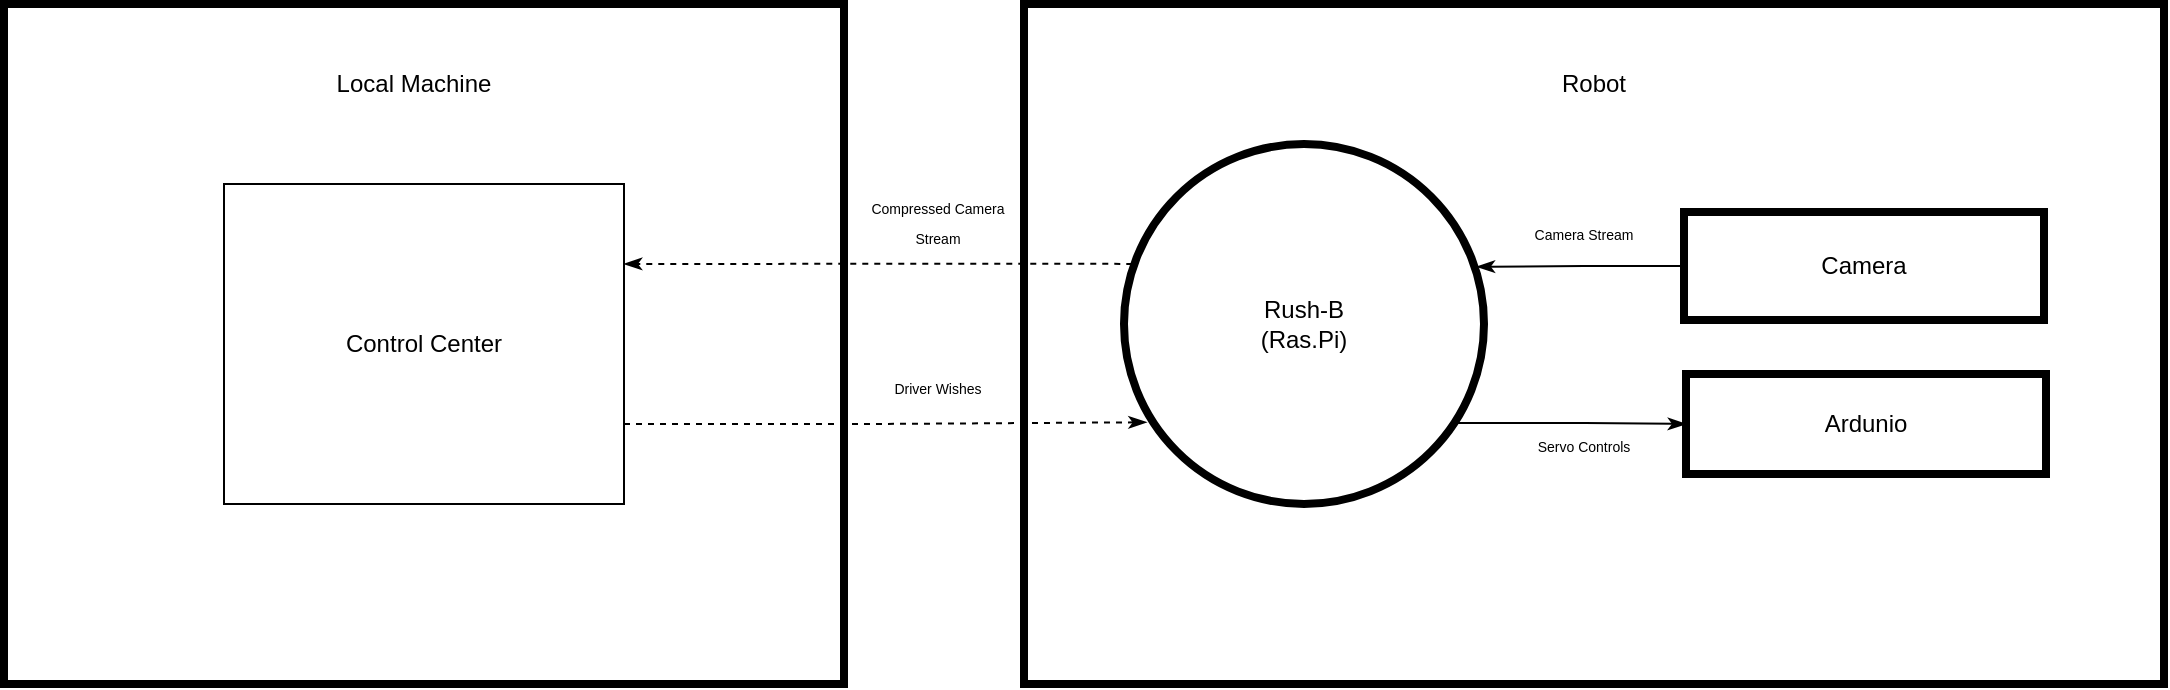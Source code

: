 <mxfile>
    <diagram id="ErXuUeIud-YGYOo-H0eF" name="Context">
        <mxGraphModel dx="2262" dy="722" grid="1" gridSize="10" guides="1" tooltips="1" connect="1" arrows="1" fold="1" page="1" pageScale="1" pageWidth="850" pageHeight="1100" math="0" shadow="0">
            <root>
                <mxCell id="0"/>
                <mxCell id="1" parent="0"/>
                <object label="" hedietLinkedDataV1_path="../hardware" id="E4489oofmE9XClKUB_p3-47">
                    <mxCell style="rounded=0;whiteSpace=wrap;html=1;strokeWidth=4;" parent="1" vertex="1">
                        <mxGeometry x="420" y="60" width="570" height="340" as="geometry"/>
                    </mxCell>
                </object>
                <object label="" hedietLinkedDataV1_path="../hardware" id="E4489oofmE9XClKUB_p3-46">
                    <mxCell style="rounded=0;whiteSpace=wrap;html=1;strokeWidth=4;" parent="1" vertex="1">
                        <mxGeometry x="-90" y="60" width="420" height="340" as="geometry"/>
                    </mxCell>
                </object>
                <mxCell id="36" value="Rush-B&lt;br&gt;(Ras.Pi)" style="ellipse;whiteSpace=wrap;html=1;aspect=fixed;strokeWidth=4;" parent="1" vertex="1">
                    <mxGeometry x="470" y="130" width="180" height="180" as="geometry"/>
                </mxCell>
                <mxCell id="37" style="edgeStyle=orthogonalEdgeStyle;rounded=0;orthogonalLoop=1;jettySize=auto;html=1;exitX=0.023;exitY=0.333;exitDx=0;exitDy=0;entryX=1;entryY=0.25;entryDx=0;entryDy=0;endArrow=classicThin;endFill=1;exitPerimeter=0;dashed=1;" parent="1" source="36" target="39" edge="1">
                    <mxGeometry relative="1" as="geometry"/>
                </mxCell>
                <mxCell id="38" style="edgeStyle=orthogonalEdgeStyle;rounded=0;orthogonalLoop=1;jettySize=auto;html=1;exitX=1;exitY=0.75;exitDx=0;exitDy=0;endArrow=classicThin;endFill=1;dashed=1;entryX=0.063;entryY=0.773;entryDx=0;entryDy=0;entryPerimeter=0;" parent="1" source="39" target="36" edge="1">
                    <mxGeometry relative="1" as="geometry">
                        <mxPoint x="344" y="270" as="targetPoint"/>
                    </mxGeometry>
                </mxCell>
                <object label="Control Center" hedietLinkedDataV1_path="../../src/control-center" id="39">
                    <mxCell style="rounded=0;whiteSpace=wrap;html=1;" parent="1" vertex="1">
                        <mxGeometry x="20" y="150" width="200" height="160" as="geometry"/>
                    </mxCell>
                </object>
                <mxCell id="40" style="edgeStyle=orthogonalEdgeStyle;rounded=0;orthogonalLoop=1;jettySize=auto;html=1;exitX=0;exitY=0.5;exitDx=0;exitDy=0;entryX=0.98;entryY=0.341;entryDx=0;entryDy=0;entryPerimeter=0;endArrow=classicThin;endFill=1;" parent="1" source="E4489oofmE9XClKUB_p3-48" target="36" edge="1">
                    <mxGeometry relative="1" as="geometry">
                        <mxPoint x="760" y="190" as="sourcePoint"/>
                    </mxGeometry>
                </mxCell>
                <mxCell id="41" style="edgeStyle=orthogonalEdgeStyle;rounded=0;orthogonalLoop=1;jettySize=auto;html=1;exitX=0.919;exitY=0.775;exitDx=0;exitDy=0;entryX=0;entryY=0.5;entryDx=0;entryDy=0;endArrow=classicThin;endFill=1;exitPerimeter=0;" parent="1" source="36" target="E4489oofmE9XClKUB_p3-49" edge="1">
                    <mxGeometry relative="1" as="geometry">
                        <mxPoint x="760" y="270.0" as="targetPoint"/>
                    </mxGeometry>
                </mxCell>
                <mxCell id="43" value="&lt;font style=&quot;font-size: 7px&quot;&gt;Compressed Camera Stream&lt;/font&gt;" style="text;html=1;strokeColor=none;fillColor=none;align=center;verticalAlign=middle;whiteSpace=wrap;rounded=0;" parent="1" vertex="1">
                    <mxGeometry x="337" y="158" width="80" height="20" as="geometry"/>
                </mxCell>
                <mxCell id="44" value="&lt;font style=&quot;font-size: 7px&quot;&gt;Camera Stream&lt;/font&gt;" style="text;html=1;strokeColor=none;fillColor=none;align=center;verticalAlign=middle;whiteSpace=wrap;rounded=0;" parent="1" vertex="1">
                    <mxGeometry x="660" y="164" width="80" height="20" as="geometry"/>
                </mxCell>
                <mxCell id="45" value="&lt;font style=&quot;font-size: 7px&quot;&gt;Driver Wishes&lt;/font&gt;" style="text;html=1;strokeColor=none;fillColor=none;align=center;verticalAlign=middle;whiteSpace=wrap;rounded=0;" parent="1" vertex="1">
                    <mxGeometry x="337" y="241" width="80" height="20" as="geometry"/>
                </mxCell>
                <mxCell id="46" value="&lt;font style=&quot;font-size: 7px&quot;&gt;Servo Controls&lt;/font&gt;" style="text;html=1;strokeColor=none;fillColor=none;align=center;verticalAlign=middle;whiteSpace=wrap;rounded=0;" parent="1" vertex="1">
                    <mxGeometry x="660" y="270" width="80" height="20" as="geometry"/>
                </mxCell>
                <object label="Camera" hedietLinkedDataV1_path="../hardware" id="E4489oofmE9XClKUB_p3-48">
                    <mxCell style="rounded=0;whiteSpace=wrap;html=1;strokeWidth=4;" parent="1" vertex="1">
                        <mxGeometry x="750" y="164" width="180" height="54" as="geometry"/>
                    </mxCell>
                </object>
                <object label="Ardunio" hedietLinkedDataV1_path="../hardware" id="E4489oofmE9XClKUB_p3-49">
                    <mxCell style="rounded=0;whiteSpace=wrap;html=1;strokeWidth=4;" parent="1" vertex="1">
                        <mxGeometry x="751" y="245" width="180" height="50" as="geometry"/>
                    </mxCell>
                </object>
                <mxCell id="E4489oofmE9XClKUB_p3-50" value="Local Machine" style="text;html=1;strokeColor=none;fillColor=none;align=center;verticalAlign=middle;whiteSpace=wrap;rounded=0;" parent="1" vertex="1">
                    <mxGeometry x="70" y="90" width="90" height="20" as="geometry"/>
                </mxCell>
                <mxCell id="E4489oofmE9XClKUB_p3-51" value="Robot" style="text;html=1;strokeColor=none;fillColor=none;align=center;verticalAlign=middle;whiteSpace=wrap;rounded=0;" parent="1" vertex="1">
                    <mxGeometry x="660" y="90" width="90" height="20" as="geometry"/>
                </mxCell>
            </root>
        </mxGraphModel>
    </diagram>
    <diagram id="_krY4Ydu677WwXHT_dI_" name="Architecture">
        <mxGraphModel grid="1" gridSize="10" guides="1" tooltips="1" connect="1" arrows="1" page="1" fold="1" pageScale="1" pageWidth="850" pageHeight="1100" math="0" shadow="0">
            <root>
                <mxCell id="IdVg-kYgQufMAfkIFYJ4-0"/>
                <mxCell id="IdVg-kYgQufMAfkIFYJ4-1" parent="IdVg-kYgQufMAfkIFYJ4-0"/>
                <mxCell id="hBGDXqv4ChNwCZFngD7n-0" style="edgeStyle=orthogonalEdgeStyle;rounded=0;orthogonalLoop=1;jettySize=auto;html=1;exitX=0.5;exitY=0;exitDx=0;exitDy=0;endArrow=diamond;endFill=1;" parent="IdVg-kYgQufMAfkIFYJ4-1" source="hBGDXqv4ChNwCZFngD7n-3" target="hBGDXqv4ChNwCZFngD7n-9" edge="1">
                    <mxGeometry relative="1" as="geometry"/>
                </mxCell>
                <mxCell id="hBGDXqv4ChNwCZFngD7n-1" style="edgeStyle=orthogonalEdgeStyle;rounded=0;orthogonalLoop=1;jettySize=auto;html=1;endArrow=diamond;endFill=1;" parent="IdVg-kYgQufMAfkIFYJ4-1" source="hBGDXqv4ChNwCZFngD7n-3" target="hBGDXqv4ChNwCZFngD7n-5" edge="1">
                    <mxGeometry relative="1" as="geometry"/>
                </mxCell>
                <mxCell id="hBGDXqv4ChNwCZFngD7n-2" style="edgeStyle=orthogonalEdgeStyle;rounded=0;orthogonalLoop=1;jettySize=auto;html=1;exitX=0;exitY=0.5;exitDx=0;exitDy=0;entryX=1;entryY=0.5;entryDx=0;entryDy=0;endArrow=diamond;endFill=1;" parent="IdVg-kYgQufMAfkIFYJ4-1" source="hBGDXqv4ChNwCZFngD7n-3" target="hBGDXqv4ChNwCZFngD7n-7" edge="1">
                    <mxGeometry relative="1" as="geometry"/>
                </mxCell>
                <object label="Arduino" hedietLinkedDataV1_path="../../src/arduino" id="hBGDXqv4ChNwCZFngD7n-3">
                    <mxCell style="rounded=0;whiteSpace=wrap;html=1;strokeWidth=4;" parent="IdVg-kYgQufMAfkIFYJ4-1" vertex="1">
                        <mxGeometry x="220" y="240" width="120" height="80" as="geometry"/>
                    </mxCell>
                </object>
                <mxCell id="hBGDXqv4ChNwCZFngD7n-4" style="edgeStyle=orthogonalEdgeStyle;rounded=0;orthogonalLoop=1;jettySize=auto;html=1;exitX=0.5;exitY=0;exitDx=0;exitDy=0;entryX=0.5;entryY=1;entryDx=0;entryDy=0;endArrow=diamond;endFill=1;" parent="IdVg-kYgQufMAfkIFYJ4-1" source="hBGDXqv4ChNwCZFngD7n-5" target="hBGDXqv4ChNwCZFngD7n-17" edge="1">
                    <mxGeometry relative="1" as="geometry"/>
                </mxCell>
                <mxCell id="hBGDXqv4ChNwCZFngD7n-5" value="Right&lt;br&gt;Servo" style="rounded=0;whiteSpace=wrap;html=1;strokeWidth=4;" parent="IdVg-kYgQufMAfkIFYJ4-1" vertex="1">
                    <mxGeometry x="380" y="240" width="80" height="80" as="geometry"/>
                </mxCell>
                <mxCell id="hBGDXqv4ChNwCZFngD7n-6" style="edgeStyle=orthogonalEdgeStyle;rounded=0;orthogonalLoop=1;jettySize=auto;html=1;exitX=0.5;exitY=0;exitDx=0;exitDy=0;entryX=0.5;entryY=1;entryDx=0;entryDy=0;endArrow=diamond;endFill=1;" parent="IdVg-kYgQufMAfkIFYJ4-1" source="hBGDXqv4ChNwCZFngD7n-7" target="hBGDXqv4ChNwCZFngD7n-16" edge="1">
                    <mxGeometry relative="1" as="geometry"/>
                </mxCell>
                <mxCell id="hBGDXqv4ChNwCZFngD7n-7" value="Left&lt;br&gt;Servo" style="rounded=0;whiteSpace=wrap;html=1;strokeWidth=4;" parent="IdVg-kYgQufMAfkIFYJ4-1" vertex="1">
                    <mxGeometry x="100" y="240" width="80" height="80" as="geometry"/>
                </mxCell>
                <mxCell id="hBGDXqv4ChNwCZFngD7n-8" style="edgeStyle=orthogonalEdgeStyle;rounded=0;orthogonalLoop=1;jettySize=auto;html=1;entryX=0.5;entryY=1;entryDx=0;entryDy=0;endArrow=diamond;endFill=1;" parent="IdVg-kYgQufMAfkIFYJ4-1" source="hBGDXqv4ChNwCZFngD7n-9" target="hBGDXqv4ChNwCZFngD7n-11" edge="1">
                    <mxGeometry relative="1" as="geometry"/>
                </mxCell>
                <mxCell id="hBGDXqv4ChNwCZFngD7n-9" value="Top&lt;br&gt;Servo" style="rounded=0;whiteSpace=wrap;html=1;strokeWidth=4;" parent="IdVg-kYgQufMAfkIFYJ4-1" vertex="1">
                    <mxGeometry x="240" y="120" width="80" height="80" as="geometry"/>
                </mxCell>
                <mxCell id="hBGDXqv4ChNwCZFngD7n-10" style="edgeStyle=orthogonalEdgeStyle;rounded=0;orthogonalLoop=1;jettySize=auto;html=1;entryX=1;entryY=0.5;entryDx=0;entryDy=0;endArrow=block;endFill=1;" parent="IdVg-kYgQufMAfkIFYJ4-1" source="hBGDXqv4ChNwCZFngD7n-11" target="hBGDXqv4ChNwCZFngD7n-14" edge="1">
                    <mxGeometry relative="1" as="geometry">
                        <Array as="points">
                            <mxPoint x="500" y="65"/>
                            <mxPoint x="500" y="400"/>
                        </Array>
                    </mxGeometry>
                </mxCell>
                <mxCell id="hBGDXqv4ChNwCZFngD7n-11" value="Camera" style="rounded=0;whiteSpace=wrap;html=1;strokeWidth=4;" parent="IdVg-kYgQufMAfkIFYJ4-1" vertex="1">
                    <mxGeometry x="240" y="50" width="80" height="30" as="geometry"/>
                </mxCell>
                <mxCell id="hBGDXqv4ChNwCZFngD7n-12" style="edgeStyle=orthogonalEdgeStyle;rounded=0;orthogonalLoop=1;jettySize=auto;html=1;exitX=0.5;exitY=0;exitDx=0;exitDy=0;entryX=0.5;entryY=1;entryDx=0;entryDy=0;endArrow=block;endFill=1;" parent="IdVg-kYgQufMAfkIFYJ4-1" source="hBGDXqv4ChNwCZFngD7n-14" target="hBGDXqv4ChNwCZFngD7n-3" edge="1">
                    <mxGeometry relative="1" as="geometry"/>
                </mxCell>
                <mxCell id="hBGDXqv4ChNwCZFngD7n-13" style="edgeStyle=orthogonalEdgeStyle;rounded=0;orthogonalLoop=1;jettySize=auto;html=1;exitX=1;exitY=0.5;exitDx=0;exitDy=0;entryX=0;entryY=0.5;entryDx=0;entryDy=0;endArrow=block;endFill=1;" parent="IdVg-kYgQufMAfkIFYJ4-1" source="hBGDXqv4ChNwCZFngD7n-19" target="hBGDXqv4ChNwCZFngD7n-14" edge="1">
                    <mxGeometry relative="1" as="geometry"/>
                </mxCell>
                <mxCell id="hBGDXqv4ChNwCZFngD7n-14" value="" style="rounded=0;whiteSpace=wrap;html=1;strokeWidth=4;" parent="IdVg-kYgQufMAfkIFYJ4-1" vertex="1">
                    <mxGeometry x="220" y="360" width="120" height="80" as="geometry"/>
                </mxCell>
                <mxCell id="hBGDXqv4ChNwCZFngD7n-16" value="Left Wheel" style="rounded=0;whiteSpace=wrap;html=1;strokeWidth=4;" parent="IdVg-kYgQufMAfkIFYJ4-1" vertex="1">
                    <mxGeometry x="100" y="160" width="80" height="40" as="geometry"/>
                </mxCell>
                <mxCell id="hBGDXqv4ChNwCZFngD7n-17" value="Right Wheel" style="rounded=0;whiteSpace=wrap;html=1;strokeWidth=4;" parent="IdVg-kYgQufMAfkIFYJ4-1" vertex="1">
                    <mxGeometry x="380" y="160" width="80" height="40" as="geometry"/>
                </mxCell>
                <mxCell id="hBGDXqv4ChNwCZFngD7n-18" value="Robot" style="swimlane;rounded=1;" parent="IdVg-kYgQufMAfkIFYJ4-1" vertex="1">
                    <mxGeometry width="560" height="480" as="geometry"/>
                </mxCell>
                <mxCell id="hBGDXqv4ChNwCZFngD7n-19" value="Powerbank 1" style="rounded=0;whiteSpace=wrap;html=1;strokeWidth=4;" parent="hBGDXqv4ChNwCZFngD7n-18" vertex="1">
                    <mxGeometry x="80" y="380" width="80" height="40" as="geometry"/>
                </mxCell>
                <mxCell id="hBGDXqv4ChNwCZFngD7n-21" value="&lt;font style=&quot;font-size: 7px&quot;&gt;Camera Stream&lt;/font&gt;" style="text;html=1;strokeColor=none;fillColor=none;align=center;verticalAlign=middle;whiteSpace=wrap;rounded=0;" parent="hBGDXqv4ChNwCZFngD7n-18" vertex="1">
                    <mxGeometry x="380" y="375" width="80" height="20" as="geometry"/>
                </mxCell>
                <mxCell id="hBGDXqv4ChNwCZFngD7n-22" value="&lt;font style=&quot;font-size: 7px&quot;&gt;Driver Wishes&lt;/font&gt;" style="text;html=1;strokeColor=none;fillColor=none;align=center;verticalAlign=middle;whiteSpace=wrap;rounded=0;" parent="hBGDXqv4ChNwCZFngD7n-18" vertex="1">
                    <mxGeometry x="270" y="330" width="80" height="20" as="geometry"/>
                </mxCell>
                <mxCell id="hBGDXqv4ChNwCZFngD7n-23" value="&lt;font style=&quot;font-size: 7px&quot;&gt;Power&lt;/font&gt;" style="text;html=1;strokeColor=none;fillColor=none;align=center;verticalAlign=middle;whiteSpace=wrap;rounded=0;" parent="hBGDXqv4ChNwCZFngD7n-18" vertex="1">
                    <mxGeometry x="173" y="375" width="40" height="20" as="geometry"/>
                </mxCell>
                <mxCell id="3e-3cnvQaQKPZgbGqgXB-0" value="Rasbery Pi" style="text;html=1;strokeColor=none;fillColor=none;align=center;verticalAlign=middle;whiteSpace=wrap;rounded=0;" parent="hBGDXqv4ChNwCZFngD7n-18" vertex="1">
                    <mxGeometry x="243" y="363" width="72" height="20" as="geometry"/>
                </mxCell>
                <object label="Rush-B" hedietLinkedDataV1_path="../../src/rush-b" id="3e-3cnvQaQKPZgbGqgXB-1">
                    <mxCell style="rounded=0;whiteSpace=wrap;html=1;" parent="hBGDXqv4ChNwCZFngD7n-18" vertex="1">
                        <mxGeometry x="238" y="385" width="82" height="35" as="geometry"/>
                    </mxCell>
                </object>
                <mxCell id="uwtEB2INqpBx2eMUAuMH-15" value="Control Center" style="swimlane;rounded=1;" parent="IdVg-kYgQufMAfkIFYJ4-1" vertex="1">
                    <mxGeometry y="520" width="560" height="380" as="geometry"/>
                </mxCell>
                <mxCell id="osIurbPamkTKUmjRomfN-30" style="edgeStyle=orthogonalEdgeStyle;rounded=0;orthogonalLoop=1;jettySize=auto;html=1;exitX=1;exitY=0.5;exitDx=0;exitDy=0;endArrow=diamond;endFill=1;" edge="1" parent="uwtEB2INqpBx2eMUAuMH-15" source="uwtEB2INqpBx2eMUAuMH-3" target="uwtEB2INqpBx2eMUAuMH-5">
                    <mxGeometry relative="1" as="geometry"/>
                </mxCell>
                <mxCell id="uwtEB2INqpBx2eMUAuMH-3" value="Publisher" style="rounded=0;whiteSpace=wrap;html=1;" parent="uwtEB2INqpBx2eMUAuMH-15" vertex="1">
                    <mxGeometry x="217.5" y="60" width="120" height="80" as="geometry"/>
                </mxCell>
                <mxCell id="osIurbPamkTKUmjRomfN-35" style="edgeStyle=orthogonalEdgeStyle;rounded=0;orthogonalLoop=1;jettySize=auto;html=1;entryX=0.5;entryY=0;entryDx=0;entryDy=0;endArrow=diamond;endFill=1;" edge="1" parent="uwtEB2INqpBx2eMUAuMH-15" source="uwtEB2INqpBx2eMUAuMH-8" target="osIurbPamkTKUmjRomfN-34">
                    <mxGeometry relative="1" as="geometry"/>
                </mxCell>
                <mxCell id="uwtEB2INqpBx2eMUAuMH-8" value="Subscriber" style="rounded=0;whiteSpace=wrap;html=1;" parent="uwtEB2INqpBx2eMUAuMH-15" vertex="1">
                    <mxGeometry x="220" y="180" width="120" height="80" as="geometry"/>
                </mxCell>
                <mxCell id="uwtEB2INqpBx2eMUAuMH-5" value="&lt;font style=&quot;font-size: 8px&quot;&gt;Pub Socket&lt;/font&gt;" style="rounded=0;whiteSpace=wrap;html=1;" parent="uwtEB2INqpBx2eMUAuMH-15" vertex="1">
                    <mxGeometry x="397.5" y="90" width="80" height="30" as="geometry"/>
                </mxCell>
                <mxCell id="WoT7InW04wcjh9DW-jOL-0" value="Configurator" style="rounded=0;whiteSpace=wrap;html=1;" parent="uwtEB2INqpBx2eMUAuMH-15" vertex="1">
                    <mxGeometry x="377.5" y="280" width="120" height="80" as="geometry"/>
                </mxCell>
                <mxCell id="osIurbPamkTKUmjRomfN-31" style="edgeStyle=orthogonalEdgeStyle;rounded=0;orthogonalLoop=1;jettySize=auto;html=1;exitX=1;exitY=0.5;exitDx=0;exitDy=0;endArrow=open;endFill=0;" edge="1" parent="uwtEB2INqpBx2eMUAuMH-15" source="uwtEB2INqpBx2eMUAuMH-5" target="osIurbPamkTKUmjRomfN-27">
                    <mxGeometry relative="1" as="geometry"/>
                </mxCell>
                <mxCell id="uwtEB2INqpBx2eMUAuMH-6" value="&lt;font style=&quot;font-size: 10px&quot;&gt;ZMQ Context&lt;/font&gt;" style="text;html=1;strokeColor=none;fillColor=none;align=center;verticalAlign=middle;whiteSpace=wrap;rounded=0;" parent="uwtEB2INqpBx2eMUAuMH-15" vertex="1">
                    <mxGeometry x="372.5" y="65" width="130" height="20" as="geometry"/>
                </mxCell>
                <mxCell id="osIurbPamkTKUmjRomfN-36" style="edgeStyle=orthogonalEdgeStyle;rounded=0;orthogonalLoop=1;jettySize=auto;html=1;exitX=1;exitY=0.5;exitDx=0;exitDy=0;endArrow=open;endFill=0;" edge="1" parent="uwtEB2INqpBx2eMUAuMH-15" source="osIurbPamkTKUmjRomfN-19" target="osIurbPamkTKUmjRomfN-28">
                    <mxGeometry relative="1" as="geometry"/>
                </mxCell>
                <mxCell id="osIurbPamkTKUmjRomfN-27" value="TCP Transport" style="rounded=0;whiteSpace=wrap;html=1;" vertex="1" parent="uwtEB2INqpBx2eMUAuMH-15">
                    <mxGeometry x="700" y="150" width="120" height="40" as="geometry"/>
                </mxCell>
                <mxCell id="osIurbPamkTKUmjRomfN-28" value="IPC Transport" style="rounded=0;whiteSpace=wrap;html=1;" vertex="1" parent="uwtEB2INqpBx2eMUAuMH-15">
                    <mxGeometry x="700" y="240" width="120" height="40" as="geometry"/>
                </mxCell>
                <mxCell id="osIurbPamkTKUmjRomfN-29" value="UDP Transport" style="rounded=0;whiteSpace=wrap;html=1;" vertex="1" parent="uwtEB2INqpBx2eMUAuMH-15">
                    <mxGeometry x="700" y="340" width="120" height="40" as="geometry"/>
                </mxCell>
                <mxCell id="osIurbPamkTKUmjRomfN-32" style="edgeStyle=orthogonalEdgeStyle;rounded=0;orthogonalLoop=1;jettySize=auto;html=1;entryX=0;entryY=0.5;entryDx=0;entryDy=0;endArrow=diamond;endFill=1;" edge="1" parent="uwtEB2INqpBx2eMUAuMH-15" source="osIurbPamkTKUmjRomfN-5" target="osIurbPamkTKUmjRomfN-19">
                    <mxGeometry relative="1" as="geometry"/>
                </mxCell>
                <mxCell id="osIurbPamkTKUmjRomfN-38" style="edgeStyle=orthogonalEdgeStyle;rounded=0;orthogonalLoop=1;jettySize=auto;html=1;entryX=0.5;entryY=1;entryDx=0;entryDy=0;endArrow=open;endFill=0;" edge="1" parent="uwtEB2INqpBx2eMUAuMH-15" source="osIurbPamkTKUmjRomfN-34" target="osIurbPamkTKUmjRomfN-29">
                    <mxGeometry relative="1" as="geometry"/>
                </mxCell>
                <mxCell id="osIurbPamkTKUmjRomfN-34" value="&lt;span style=&quot;font-size: 8px&quot;&gt;VideoPipeline&lt;/span&gt;" style="rounded=0;whiteSpace=wrap;html=1;" vertex="1" parent="uwtEB2INqpBx2eMUAuMH-15">
                    <mxGeometry x="400" y="420" width="120" height="40" as="geometry"/>
                </mxCell>
                <mxCell id="osIurbPamkTKUmjRomfN-37" style="edgeStyle=orthogonalEdgeStyle;rounded=0;orthogonalLoop=1;jettySize=auto;html=1;exitX=1;exitY=0.5;exitDx=0;exitDy=0;endArrow=open;endFill=0;entryX=0;entryY=0.5;entryDx=0;entryDy=0;" edge="1" parent="uwtEB2INqpBx2eMUAuMH-15" source="osIurbPamkTKUmjRomfN-0" target="osIurbPamkTKUmjRomfN-28">
                    <mxGeometry relative="1" as="geometry">
                        <mxPoint x="680.0" y="260" as="targetPoint"/>
                        <Array as="points">
                            <mxPoint x="670" y="360"/>
                            <mxPoint x="670" y="260"/>
                        </Array>
                    </mxGeometry>
                </mxCell>
                <mxCell id="osIurbPamkTKUmjRomfN-41" style="edgeStyle=orthogonalEdgeStyle;rounded=0;orthogonalLoop=1;jettySize=auto;html=1;entryX=0.5;entryY=0;entryDx=0;entryDy=0;endArrow=diamond;endFill=1;" edge="1" parent="uwtEB2INqpBx2eMUAuMH-15" source="osIurbPamkTKUmjRomfN-39" target="osIurbPamkTKUmjRomfN-40">
                    <mxGeometry relative="1" as="geometry"/>
                </mxCell>
                <mxCell id="osIurbPamkTKUmjRomfN-39" value="Device" style="rounded=0;whiteSpace=wrap;html=1;" vertex="1" parent="uwtEB2INqpBx2eMUAuMH-15">
                    <mxGeometry x="57.5" y="120" width="120" height="40" as="geometry"/>
                </mxCell>
                <mxCell id="osIurbPamkTKUmjRomfN-40" value="DriverWish" style="rounded=0;whiteSpace=wrap;html=1;" vertex="1" parent="uwtEB2INqpBx2eMUAuMH-15">
                    <mxGeometry x="57.5" y="200" width="120" height="40" as="geometry"/>
                </mxCell>
                <mxCell id="osIurbPamkTKUmjRomfN-42" value="Video Display" style="rounded=0;whiteSpace=wrap;html=1;" vertex="1" parent="uwtEB2INqpBx2eMUAuMH-15">
                    <mxGeometry x="60" y="360" width="120" height="40" as="geometry"/>
                </mxCell>
                <mxCell id="uwtEB2INqpBx2eMUAuMH-11" style="edgeStyle=orthogonalEdgeStyle;rounded=0;orthogonalLoop=1;jettySize=auto;html=1;exitX=1;exitY=0.5;exitDx=0;exitDy=0;entryX=0;entryY=0.5;entryDx=0;entryDy=0;endArrow=diamond;endFill=1;" edge="1" parent="uwtEB2INqpBx2eMUAuMH-15" source="uwtEB2INqpBx2eMUAuMH-3">
                    <mxGeometry relative="1" as="geometry"/>
                </mxCell>
                <mxCell id="uwtEB2INqpBx2eMUAuMH-13" style="edgeStyle=orthogonalEdgeStyle;rounded=0;orthogonalLoop=1;jettySize=auto;html=1;exitX=1;exitY=0.5;exitDx=0;exitDy=0;entryX=0;entryY=0.5;entryDx=0;entryDy=0;endArrow=diamond;endFill=1;" edge="1" parent="uwtEB2INqpBx2eMUAuMH-15" source="uwtEB2INqpBx2eMUAuMH-8">
                    <mxGeometry relative="1" as="geometry"/>
                </mxCell>
                <mxCell id="5Zy5v4yeoaaiNIzbBybp-0" value="Rush-B" style="swimlane;rounded=1;" parent="IdVg-kYgQufMAfkIFYJ4-1" vertex="1">
                    <mxGeometry y="960" width="560" height="400" as="geometry"/>
                </mxCell>
                <mxCell id="5Zy5v4yeoaaiNIzbBybp-4" value="Subscriber" style="rounded=0;whiteSpace=wrap;html=1;" parent="5Zy5v4yeoaaiNIzbBybp-0" vertex="1">
                    <mxGeometry x="220" y="60" width="117.5" height="80" as="geometry"/>
                </mxCell>
                <mxCell id="5Zy5v4yeoaaiNIzbBybp-6" value="" style="rounded=0;whiteSpace=wrap;html=1;" parent="5Zy5v4yeoaaiNIzbBybp-0" vertex="1">
                    <mxGeometry x="377.5" y="60" width="120" height="80" as="geometry"/>
                </mxCell>
                <mxCell id="5Zy5v4yeoaaiNIzbBybp-7" style="edgeStyle=orthogonalEdgeStyle;rounded=0;orthogonalLoop=1;jettySize=auto;html=1;exitX=1;exitY=0.5;exitDx=0;exitDy=0;entryX=0;entryY=0.5;entryDx=0;entryDy=0;endArrow=diamond;endFill=1;" parent="5Zy5v4yeoaaiNIzbBybp-0" source="5Zy5v4yeoaaiNIzbBybp-4" target="5Zy5v4yeoaaiNIzbBybp-6" edge="1">
                    <mxGeometry relative="1" as="geometry"/>
                </mxCell>
                <mxCell id="5Zy5v4yeoaaiNIzbBybp-8" value="&lt;font style=&quot;font-size: 8px&quot;&gt;Sub Socket&lt;/font&gt;" style="rounded=0;whiteSpace=wrap;html=1;" parent="5Zy5v4yeoaaiNIzbBybp-0" vertex="1">
                    <mxGeometry x="397.5" y="90" width="80" height="30" as="geometry"/>
                </mxCell>
                <mxCell id="5Zy5v4yeoaaiNIzbBybp-9" value="&lt;font style=&quot;font-size: 10px&quot;&gt;ZMQ Context&lt;/font&gt;" style="text;html=1;strokeColor=none;fillColor=none;align=center;verticalAlign=middle;whiteSpace=wrap;rounded=0;" parent="5Zy5v4yeoaaiNIzbBybp-0" vertex="1">
                    <mxGeometry x="372.5" y="65" width="130" height="20" as="geometry"/>
                </mxCell>
                <mxCell id="KUQBT5Qmf3l4t3s2hE39-1" style="edgeStyle=orthogonalEdgeStyle;rounded=0;orthogonalLoop=1;jettySize=auto;html=1;exitX=0.5;exitY=0;exitDx=0;exitDy=0;entryX=0.5;entryY=1;entryDx=0;entryDy=0;endArrow=diamond;endFill=1;" parent="5Zy5v4yeoaaiNIzbBybp-0" source="5Zy5v4yeoaaiNIzbBybp-12" target="KUQBT5Qmf3l4t3s2hE39-0" edge="1">
                    <mxGeometry relative="1" as="geometry"/>
                </mxCell>
                <mxCell id="5Zy5v4yeoaaiNIzbBybp-12" value="Publisher" style="rounded=0;whiteSpace=wrap;html=1;" parent="5Zy5v4yeoaaiNIzbBybp-0" vertex="1">
                    <mxGeometry x="57.5" y="180" width="120" height="80" as="geometry"/>
                </mxCell>
                <mxCell id="5Zy5v4yeoaaiNIzbBybp-13" value="VideoPublisher" style="rounded=0;whiteSpace=wrap;html=1;" parent="5Zy5v4yeoaaiNIzbBybp-0" vertex="1">
                    <mxGeometry x="218.75" y="180" width="120" height="80" as="geometry"/>
                </mxCell>
                <mxCell id="5Zy5v4yeoaaiNIzbBybp-14" style="edgeStyle=orthogonalEdgeStyle;rounded=0;orthogonalLoop=1;jettySize=auto;html=1;exitX=1;exitY=0.5;exitDx=0;exitDy=0;entryX=0;entryY=0.5;entryDx=0;entryDy=0;endArrow=diamond;endFill=1;" parent="5Zy5v4yeoaaiNIzbBybp-0" source="5Zy5v4yeoaaiNIzbBybp-12" target="5Zy5v4yeoaaiNIzbBybp-13" edge="1">
                    <mxGeometry relative="1" as="geometry"/>
                </mxCell>
                <mxCell id="WoT7InW04wcjh9DW-jOL-4" style="edgeStyle=orthogonalEdgeStyle;rounded=0;orthogonalLoop=1;jettySize=auto;html=1;entryX=0.5;entryY=1;entryDx=0;entryDy=0;" parent="5Zy5v4yeoaaiNIzbBybp-0" source="5Zy5v4yeoaaiNIzbBybp-16" target="WoT7InW04wcjh9DW-jOL-3" edge="1">
                    <mxGeometry relative="1" as="geometry">
                        <Array as="points">
                            <mxPoint x="443" y="330"/>
                            <mxPoint x="443" y="270"/>
                        </Array>
                    </mxGeometry>
                </mxCell>
                <mxCell id="5Zy5v4yeoaaiNIzbBybp-16" value="Rush B Config (cfg)" style="shape=note;whiteSpace=wrap;html=1;backgroundOutline=1;darkOpacity=0.05;rounded=0;size=22;" parent="5Zy5v4yeoaaiNIzbBybp-0" vertex="1">
                    <mxGeometry x="57.5" y="300" width="262.5" height="60" as="geometry"/>
                </mxCell>
                <mxCell id="KUQBT5Qmf3l4t3s2hE39-0" value="ArduinoLink" style="rounded=0;whiteSpace=wrap;html=1;" parent="5Zy5v4yeoaaiNIzbBybp-0" vertex="1">
                    <mxGeometry x="57.5" y="60" width="120" height="80" as="geometry"/>
                </mxCell>
                <mxCell id="WoT7InW04wcjh9DW-jOL-3" value="Configurator" style="rounded=0;whiteSpace=wrap;html=1;" parent="5Zy5v4yeoaaiNIzbBybp-0" vertex="1">
                    <mxGeometry x="382.5" y="180" width="120" height="80" as="geometry"/>
                </mxCell>
                <mxCell id="WoT7InW04wcjh9DW-jOL-5" value="&lt;font style=&quot;font-size: 7px&quot;&gt;Configuration&lt;/font&gt;" style="text;html=1;strokeColor=none;fillColor=none;align=center;verticalAlign=middle;whiteSpace=wrap;rounded=0;" parent="5Zy5v4yeoaaiNIzbBybp-0" vertex="1">
                    <mxGeometry x="360" y="300" width="30" height="20" as="geometry"/>
                </mxCell>
                <mxCell id="osIurbPamkTKUmjRomfN-33" style="edgeStyle=orthogonalEdgeStyle;rounded=0;orthogonalLoop=1;jettySize=auto;html=1;exitX=0;exitY=0.5;exitDx=0;exitDy=0;endArrow=diamond;endFill=1;entryX=0;entryY=0.5;entryDx=0;entryDy=0;" edge="1" parent="IdVg-kYgQufMAfkIFYJ4-1" target="osIurbPamkTKUmjRomfN-0">
                    <mxGeometry relative="1" as="geometry">
                        <mxPoint x="520.0" y="780" as="sourcePoint"/>
                        <Array as="points">
                            <mxPoint x="540" y="780"/>
                            <mxPoint x="540" y="880"/>
                        </Array>
                    </mxGeometry>
                </mxCell>
            </root>
        </mxGraphModel>
    </diagram>
    <diagram id="N79NNRXcIB-nxpmNoHSg" name="Depedencies">
        <mxGraphModel dx="1568" dy="1815" grid="1" gridSize="10" guides="1" tooltips="1" connect="1" arrows="1" fold="1" page="1" pageScale="1" pageWidth="850" pageHeight="1100" math="0" shadow="0">
            <root>
                <mxCell id="tI2MR6tX8JPMJHHUDYIT-0"/>
                <mxCell id="tI2MR6tX8JPMJHHUDYIT-1" parent="tI2MR6tX8JPMJHHUDYIT-0"/>
                <mxCell id="4I_J98yCftsh0tNPv9RB-0" style="edgeStyle=orthogonalEdgeStyle;rounded=0;orthogonalLoop=1;jettySize=auto;html=1;entryX=0;entryY=0.5;entryDx=0;entryDy=0;endArrow=open;endFill=0;" parent="tI2MR6tX8JPMJHHUDYIT-1" source="4I_J98yCftsh0tNPv9RB-1" target="4I_J98yCftsh0tNPv9RB-2" edge="1">
                    <mxGeometry relative="1" as="geometry"/>
                </mxCell>
                <mxCell id="oo7C7mAZoQyqvm2NZmDK-1" style="edgeStyle=orthogonalEdgeStyle;rounded=0;orthogonalLoop=1;jettySize=auto;html=1;entryX=0;entryY=0.5;entryDx=0;entryDy=0;endArrow=open;endFill=0;" parent="tI2MR6tX8JPMJHHUDYIT-1" source="4I_J98yCftsh0tNPv9RB-1" target="oo7C7mAZoQyqvm2NZmDK-0" edge="1">
                    <mxGeometry relative="1" as="geometry"/>
                </mxCell>
                <mxCell id="4I_J98yCftsh0tNPv9RB-1" value="Rush-B" style="rounded=0;whiteSpace=wrap;html=1;" parent="tI2MR6tX8JPMJHHUDYIT-1" vertex="1">
                    <mxGeometry y="100" width="120" height="80" as="geometry"/>
                </mxCell>
                <mxCell id="4I_J98yCftsh0tNPv9RB-2" value="ZMQ" style="rounded=0;whiteSpace=wrap;html=1;" parent="tI2MR6tX8JPMJHHUDYIT-1" vertex="1">
                    <mxGeometry x="200" y="40" width="120" height="40" as="geometry"/>
                </mxCell>
                <mxCell id="4I_J98yCftsh0tNPv9RB-3" style="edgeStyle=orthogonalEdgeStyle;rounded=0;orthogonalLoop=1;jettySize=auto;html=1;endArrow=open;endFill=0;" parent="tI2MR6tX8JPMJHHUDYIT-1" source="4I_J98yCftsh0tNPv9RB-1" target="4I_J98yCftsh0tNPv9RB-4" edge="1">
                    <mxGeometry relative="1" as="geometry"/>
                </mxCell>
                <mxCell id="4I_J98yCftsh0tNPv9RB-4" value="CppLinuxSerial" style="rounded=0;whiteSpace=wrap;html=1;" parent="tI2MR6tX8JPMJHHUDYIT-1" vertex="1">
                    <mxGeometry x="200" y="120" width="120" height="40" as="geometry"/>
                </mxCell>
                <mxCell id="4I_J98yCftsh0tNPv9RB-5" style="edgeStyle=orthogonalEdgeStyle;rounded=0;orthogonalLoop=1;jettySize=auto;html=1;exitX=0;exitY=0.5;exitDx=0;exitDy=0;endArrow=open;endFill=0;entryX=0;entryY=0.5;entryDx=0;entryDy=0;" parent="tI2MR6tX8JPMJHHUDYIT-1" target="4I_J98yCftsh0tNPv9RB-6" edge="1">
                    <mxGeometry relative="1" as="geometry">
                        <mxPoint x="120" y="130" as="sourcePoint"/>
                        <Array as="points">
                            <mxPoint x="120" y="140"/>
                            <mxPoint x="160" y="140"/>
                            <mxPoint x="160" y="220"/>
                        </Array>
                    </mxGeometry>
                </mxCell>
                <mxCell id="4I_J98yCftsh0tNPv9RB-6" value="GStreamer" style="rounded=0;whiteSpace=wrap;html=1;" parent="tI2MR6tX8JPMJHHUDYIT-1" vertex="1">
                    <mxGeometry x="200" y="200" width="120" height="40" as="geometry"/>
                </mxCell>
                <mxCell id="4I_J98yCftsh0tNPv9RB-7" style="edgeStyle=orthogonalEdgeStyle;rounded=0;orthogonalLoop=1;jettySize=auto;html=1;exitX=1;exitY=0.5;exitDx=0;exitDy=0;entryX=0;entryY=0.5;entryDx=0;entryDy=0;endArrow=open;endFill=0;" parent="tI2MR6tX8JPMJHHUDYIT-1" source="4I_J98yCftsh0tNPv9RB-8" target="4I_J98yCftsh0tNPv9RB-9" edge="1">
                    <mxGeometry relative="1" as="geometry"/>
                </mxCell>
                <mxCell id="4I_J98yCftsh0tNPv9RB-8" value="Arduino" style="rounded=0;whiteSpace=wrap;html=1;" parent="tI2MR6tX8JPMJHHUDYIT-1" vertex="1">
                    <mxGeometry y="600" width="120" height="80" as="geometry"/>
                </mxCell>
                <mxCell id="4I_J98yCftsh0tNPv9RB-9" value="ServoLib ??" style="rounded=0;whiteSpace=wrap;html=1;" parent="tI2MR6tX8JPMJHHUDYIT-1" vertex="1">
                    <mxGeometry x="200" y="620" width="120" height="40" as="geometry"/>
                </mxCell>
                <mxCell id="4I_J98yCftsh0tNPv9RB-10" style="edgeStyle=orthogonalEdgeStyle;rounded=0;orthogonalLoop=1;jettySize=auto;html=1;entryX=0;entryY=0.5;entryDx=0;entryDy=0;endArrow=open;endFill=0;" parent="tI2MR6tX8JPMJHHUDYIT-1" source="4I_J98yCftsh0tNPv9RB-11" target="4I_J98yCftsh0tNPv9RB-12" edge="1">
                    <mxGeometry relative="1" as="geometry"/>
                </mxCell>
                <mxCell id="4I_J98yCftsh0tNPv9RB-11" value="Control Center" style="rounded=0;whiteSpace=wrap;html=1;" parent="tI2MR6tX8JPMJHHUDYIT-1" vertex="1">
                    <mxGeometry y="340" width="120" height="80" as="geometry"/>
                </mxCell>
                <mxCell id="4I_J98yCftsh0tNPv9RB-12" value="ZMQ" style="rounded=0;whiteSpace=wrap;html=1;" parent="tI2MR6tX8JPMJHHUDYIT-1" vertex="1">
                    <mxGeometry x="200" y="280" width="120" height="40" as="geometry"/>
                </mxCell>
                <mxCell id="4I_J98yCftsh0tNPv9RB-13" style="edgeStyle=orthogonalEdgeStyle;rounded=0;orthogonalLoop=1;jettySize=auto;html=1;endArrow=open;endFill=0;" parent="tI2MR6tX8JPMJHHUDYIT-1" source="4I_J98yCftsh0tNPv9RB-11" target="4I_J98yCftsh0tNPv9RB-14" edge="1">
                    <mxGeometry relative="1" as="geometry"/>
                </mxCell>
                <mxCell id="4I_J98yCftsh0tNPv9RB-14" value="Linux Joystick API" style="rounded=0;whiteSpace=wrap;html=1;" parent="tI2MR6tX8JPMJHHUDYIT-1" vertex="1">
                    <mxGeometry x="200" y="360" width="120" height="40" as="geometry"/>
                </mxCell>
                <mxCell id="4I_J98yCftsh0tNPv9RB-15" style="edgeStyle=orthogonalEdgeStyle;rounded=0;orthogonalLoop=1;jettySize=auto;html=1;exitX=0;exitY=0.5;exitDx=0;exitDy=0;endArrow=open;endFill=0;entryX=0;entryY=0.5;entryDx=0;entryDy=0;" parent="tI2MR6tX8JPMJHHUDYIT-1" target="4I_J98yCftsh0tNPv9RB-16" edge="1">
                    <mxGeometry relative="1" as="geometry">
                        <mxPoint x="120" y="380" as="sourcePoint"/>
                        <Array as="points">
                            <mxPoint x="160" y="380"/>
                            <mxPoint x="160" y="460"/>
                        </Array>
                    </mxGeometry>
                </mxCell>
                <mxCell id="4I_J98yCftsh0tNPv9RB-16" value="GStreamer" style="rounded=0;whiteSpace=wrap;html=1;" parent="tI2MR6tX8JPMJHHUDYIT-1" vertex="1">
                    <mxGeometry x="200" y="440" width="120" height="40" as="geometry"/>
                </mxCell>
                <mxCell id="oo7C7mAZoQyqvm2NZmDK-0" value="Protobuf" style="rounded=0;whiteSpace=wrap;html=1;" parent="tI2MR6tX8JPMJHHUDYIT-1" vertex="1">
                    <mxGeometry x="200" y="-40" width="120" height="40" as="geometry"/>
                </mxCell>
                <mxCell id="oo7C7mAZoQyqvm2NZmDK-3" style="edgeStyle=orthogonalEdgeStyle;rounded=0;orthogonalLoop=1;jettySize=auto;html=1;exitX=1;exitY=0.5;exitDx=0;exitDy=0;entryX=0;entryY=0.5;entryDx=0;entryDy=0;endArrow=open;endFill=0;" parent="tI2MR6tX8JPMJHHUDYIT-1" source="4I_J98yCftsh0tNPv9RB-11" target="oo7C7mAZoQyqvm2NZmDK-2" edge="1">
                    <mxGeometry relative="1" as="geometry"/>
                </mxCell>
                <mxCell id="oo7C7mAZoQyqvm2NZmDK-2" value="Protobuf" style="rounded=0;whiteSpace=wrap;html=1;" parent="tI2MR6tX8JPMJHHUDYIT-1" vertex="1">
                    <mxGeometry x="200" y="520" width="120" height="40" as="geometry"/>
                </mxCell>
            </root>
        </mxGraphModel>
    </diagram>
    <diagram id="5JBt2PKGHpcKqu6trPm0" name="Dataflow">
        <mxGraphModel dx="4118" dy="1815" grid="1" gridSize="10" guides="1" tooltips="1" connect="1" arrows="1" fold="1" page="1" pageScale="1" pageWidth="850" pageHeight="1100" math="0" shadow="0">
            <root>
                <mxCell id="I32vZXABDfUcn0kO-zrg-0"/>
                <mxCell id="I32vZXABDfUcn0kO-zrg-1" parent="I32vZXABDfUcn0kO-zrg-0"/>
                <mxCell id="zZDMKFTsJEeUXGB3Wnol-0" value="Control Center" style="swimlane;rounded=1;fillColor=none;startSize=23;" parent="I32vZXABDfUcn0kO-zrg-1" vertex="1">
                    <mxGeometry x="-2530" y="-1090" width="810" height="490" as="geometry"/>
                </mxCell>
                <mxCell id="chwWDu-mFbU4i7K7G3fA-0" value="" style="rounded=0;whiteSpace=wrap;html=1;" parent="zZDMKFTsJEeUXGB3Wnol-0" vertex="1">
                    <mxGeometry x="180" y="310" width="200" height="150" as="geometry"/>
                </mxCell>
                <mxCell id="zZDMKFTsJEeUXGB3Wnol-4" value="" style="rounded=0;whiteSpace=wrap;html=1;" parent="zZDMKFTsJEeUXGB3Wnol-0" vertex="1">
                    <mxGeometry x="451" y="50" width="200" height="260" as="geometry"/>
                </mxCell>
                <mxCell id="zZDMKFTsJEeUXGB3Wnol-6" value="Publisher" style="text;html=1;strokeColor=none;fillColor=none;align=center;verticalAlign=middle;whiteSpace=wrap;rounded=0;" parent="zZDMKFTsJEeUXGB3Wnol-0" vertex="1">
                    <mxGeometry x="531" y="60" width="40" height="20" as="geometry"/>
                </mxCell>
                <mxCell id="zZDMKFTsJEeUXGB3Wnol-9" value="Video Subscriber" style="rounded=0;whiteSpace=wrap;html=1;" parent="zZDMKFTsJEeUXGB3Wnol-0" vertex="1">
                    <mxGeometry x="210" y="355" width="150" height="70" as="geometry"/>
                </mxCell>
                <mxCell id="zZDMKFTsJEeUXGB3Wnol-10" style="edgeStyle=orthogonalEdgeStyle;rounded=0;orthogonalLoop=1;jettySize=auto;html=1;endArrow=classicThin;endFill=1;dashed=1;" parent="zZDMKFTsJEeUXGB3Wnol-0" source="zZDMKFTsJEeUXGB3Wnol-14" target="zZDMKFTsJEeUXGB3Wnol-9" edge="1">
                    <mxGeometry relative="1" as="geometry"/>
                </mxCell>
                <mxCell id="zZDMKFTsJEeUXGB3Wnol-13" value="" style="triangle;whiteSpace=wrap;html=1;rounded=0;fillColor=none;dashed=1;" parent="zZDMKFTsJEeUXGB3Wnol-0" vertex="1">
                    <mxGeometry x="730" y="132" width="60" height="80" as="geometry"/>
                </mxCell>
                <mxCell id="zZDMKFTsJEeUXGB3Wnol-14" value="" style="triangle;whiteSpace=wrap;html=1;rounded=0;fillColor=none;rotation=-180;dashed=1;" parent="zZDMKFTsJEeUXGB3Wnol-0" vertex="1">
                    <mxGeometry x="730" y="350" width="60" height="80" as="geometry"/>
                </mxCell>
                <mxCell id="7-DZiERSd114B2VOoRbc-0" style="edgeStyle=orthogonalEdgeStyle;rounded=0;orthogonalLoop=1;jettySize=auto;html=1;entryX=0;entryY=0.5;entryDx=0;entryDy=0;endArrow=classicThin;endFill=1;" parent="zZDMKFTsJEeUXGB3Wnol-0" source="zZDMKFTsJEeUXGB3Wnol-15" target="zZDMKFTsJEeUXGB3Wnol-1" edge="1">
                    <mxGeometry relative="1" as="geometry"/>
                </mxCell>
                <mxCell id="zZDMKFTsJEeUXGB3Wnol-15" value="USB&amp;nbsp; &amp;nbsp;&amp;nbsp;" style="triangle;whiteSpace=wrap;html=1;rounded=0;fillColor=none;" parent="zZDMKFTsJEeUXGB3Wnol-0" vertex="1">
                    <mxGeometry x="21" y="136" width="60" height="80" as="geometry"/>
                </mxCell>
                <mxCell id="zZDMKFTsJEeUXGB3Wnol-17" value="" style="rounded=0;whiteSpace=wrap;html=1;" parent="zZDMKFTsJEeUXGB3Wnol-0" vertex="1">
                    <mxGeometry x="495" y="110" width="120" height="140" as="geometry"/>
                </mxCell>
                <mxCell id="zZDMKFTsJEeUXGB3Wnol-18" value="&lt;font style=&quot;font-size: 8px&quot;&gt;Pub Socket&lt;/font&gt;" style="rounded=0;whiteSpace=wrap;html=1;" parent="zZDMKFTsJEeUXGB3Wnol-0" vertex="1">
                    <mxGeometry x="515" y="159" width="80" height="33.75" as="geometry"/>
                </mxCell>
                <mxCell id="zZDMKFTsJEeUXGB3Wnol-19" value="&lt;font style=&quot;font-size: 10px&quot;&gt;ZMQ Context&lt;/font&gt;" style="text;html=1;strokeColor=none;fillColor=none;align=center;verticalAlign=middle;whiteSpace=wrap;rounded=0;" parent="zZDMKFTsJEeUXGB3Wnol-0" vertex="1">
                    <mxGeometry x="490" y="119.5" width="130" height="22.5" as="geometry"/>
                </mxCell>
                <mxCell id="zZDMKFTsJEeUXGB3Wnol-20" value="&lt;span style=&quot;font-size: 10px&quot;&gt;Raw Input&lt;br&gt;&lt;/span&gt;" style="text;html=1;strokeColor=none;fillColor=none;align=center;verticalAlign=middle;whiteSpace=wrap;rounded=0;" parent="zZDMKFTsJEeUXGB3Wnol-0" vertex="1">
                    <mxGeometry x="81" y="143" width="89" height="20" as="geometry"/>
                </mxCell>
                <mxCell id="zZDMKFTsJEeUXGB3Wnol-21" value="&lt;span style=&quot;font-size: 10px&quot;&gt;Driver&amp;nbsp;&lt;br&gt;&lt;/span&gt;&lt;span style=&quot;font-size: 10px&quot;&gt;Wishes&lt;/span&gt;" style="text;html=1;strokeColor=none;fillColor=none;align=center;verticalAlign=middle;whiteSpace=wrap;rounded=0;" parent="zZDMKFTsJEeUXGB3Wnol-0" vertex="1">
                    <mxGeometry x="401" y="142" width="40" height="20" as="geometry"/>
                </mxCell>
                <mxCell id="zZDMKFTsJEeUXGB3Wnol-23" value="&lt;span style=&quot;font-size: 10px&quot;&gt;Driver&amp;nbsp;&lt;br&gt;&lt;/span&gt;&lt;span style=&quot;font-size: 10px&quot;&gt;Wishes&lt;/span&gt;" style="text;html=1;strokeColor=none;fillColor=none;align=center;verticalAlign=middle;whiteSpace=wrap;rounded=0;" parent="zZDMKFTsJEeUXGB3Wnol-0" vertex="1">
                    <mxGeometry x="670" y="142" width="40" height="20" as="geometry"/>
                </mxCell>
                <mxCell id="zZDMKFTsJEeUXGB3Wnol-24" value="&lt;span style=&quot;font-size: 10px&quot;&gt;Compressed Camera Stream&lt;br&gt;&lt;/span&gt;" style="text;html=1;strokeColor=none;fillColor=none;align=center;verticalAlign=middle;whiteSpace=wrap;rounded=0;" parent="zZDMKFTsJEeUXGB3Wnol-0" vertex="1">
                    <mxGeometry x="400" y="365" width="282" height="20" as="geometry"/>
                </mxCell>
                <mxCell id="chwWDu-mFbU4i7K7G3fA-1" value="Subscriber" style="text;html=1;strokeColor=none;fillColor=none;align=center;verticalAlign=middle;whiteSpace=wrap;rounded=0;" parent="zZDMKFTsJEeUXGB3Wnol-0" vertex="1">
                    <mxGeometry x="260" y="320" width="40" height="20" as="geometry"/>
                </mxCell>
                <mxCell id="zZDMKFTsJEeUXGB3Wnol-11" style="edgeStyle=orthogonalEdgeStyle;rounded=0;orthogonalLoop=1;jettySize=auto;html=1;exitX=1;exitY=0.5;exitDx=0;exitDy=0;entryX=-0.005;entryY=0.55;entryDx=0;entryDy=0;entryPerimeter=0;endArrow=classicThin;endFill=1;dashed=1;" parent="zZDMKFTsJEeUXGB3Wnol-0" source="zZDMKFTsJEeUXGB3Wnol-18" target="zZDMKFTsJEeUXGB3Wnol-13" edge="1">
                    <mxGeometry relative="1" as="geometry"/>
                </mxCell>
                <mxCell id="wDFVgSNW7PaYcXjkSFJZ-0" value="&amp;nbsp; &amp;nbsp; UDP" style="text;html=1;strokeColor=none;fillColor=none;align=center;verticalAlign=middle;whiteSpace=wrap;rounded=0;" parent="zZDMKFTsJEeUXGB3Wnol-0" vertex="1">
                    <mxGeometry x="748" y="376" width="40" height="20" as="geometry"/>
                </mxCell>
                <mxCell id="wDFVgSNW7PaYcXjkSFJZ-1" value="TCP" style="text;html=1;strokeColor=none;fillColor=none;align=center;verticalAlign=middle;whiteSpace=wrap;rounded=0;" parent="zZDMKFTsJEeUXGB3Wnol-0" vertex="1">
                    <mxGeometry x="730" y="163" width="40" height="20" as="geometry"/>
                </mxCell>
                <mxCell id="YFCaNJsqv5X3qeIqaC59-2" value="" style="group" parent="zZDMKFTsJEeUXGB3Wnol-0" vertex="1" connectable="0">
                    <mxGeometry x="180" y="91" width="200" height="170" as="geometry"/>
                </mxCell>
                <mxCell id="zZDMKFTsJEeUXGB3Wnol-1" value="" style="rounded=1;whiteSpace=wrap;html=1;" parent="YFCaNJsqv5X3qeIqaC59-2" vertex="1">
                    <mxGeometry width="200" height="170" as="geometry"/>
                </mxCell>
                <mxCell id="zZDMKFTsJEeUXGB3Wnol-2" value="Device" style="text;html=1;strokeColor=none;fillColor=none;align=center;verticalAlign=middle;whiteSpace=wrap;rounded=0;" parent="YFCaNJsqv5X3qeIqaC59-2" vertex="1">
                    <mxGeometry x="75" y="6.773" width="50" height="27.091" as="geometry"/>
                </mxCell>
                <mxCell id="zZDMKFTsJEeUXGB3Wnol-3" value="Controller" style="rounded=0;whiteSpace=wrap;html=1;" parent="YFCaNJsqv5X3qeIqaC59-2" vertex="1">
                    <mxGeometry x="25" y="33.862" width="150" height="50.795" as="geometry"/>
                </mxCell>
                <mxCell id="YFCaNJsqv5X3qeIqaC59-3" value="Keyboard" style="rounded=0;whiteSpace=wrap;html=1;" parent="YFCaNJsqv5X3qeIqaC59-2" vertex="1">
                    <mxGeometry x="25" y="99.002" width="150" height="50.795" as="geometry"/>
                </mxCell>
                <mxCell id="7-DZiERSd114B2VOoRbc-1" style="edgeStyle=orthogonalEdgeStyle;rounded=0;orthogonalLoop=1;jettySize=auto;html=1;exitX=1;exitY=0.5;exitDx=0;exitDy=0;entryX=0;entryY=0.5;entryDx=0;entryDy=0;endArrow=classicThin;endFill=1;" parent="zZDMKFTsJEeUXGB3Wnol-0" source="zZDMKFTsJEeUXGB3Wnol-1" target="zZDMKFTsJEeUXGB3Wnol-18" edge="1">
                    <mxGeometry relative="1" as="geometry"/>
                </mxCell>
                <mxCell id="chwWDu-mFbU4i7K7G3fA-2" value="Rush-B" style="swimlane;rounded=1;fillColor=none;startSize=23;" parent="I32vZXABDfUcn0kO-zrg-1" vertex="1">
                    <mxGeometry x="-2530" y="-530" width="810" height="370" as="geometry"/>
                </mxCell>
                <mxCell id="chwWDu-mFbU4i7K7G3fA-3" value="" style="rounded=0;whiteSpace=wrap;html=1;" parent="chwWDu-mFbU4i7K7G3fA-2" vertex="1">
                    <mxGeometry x="150" y="70" width="200" height="260" as="geometry"/>
                </mxCell>
                <mxCell id="chwWDu-mFbU4i7K7G3fA-7" value="" style="rounded=0;whiteSpace=wrap;html=1;" parent="chwWDu-mFbU4i7K7G3fA-2" vertex="1">
                    <mxGeometry x="450" y="70" width="200" height="260" as="geometry"/>
                </mxCell>
                <mxCell id="chwWDu-mFbU4i7K7G3fA-8" value="Publisher" style="text;html=1;strokeColor=none;fillColor=none;align=center;verticalAlign=middle;whiteSpace=wrap;rounded=0;" parent="chwWDu-mFbU4i7K7G3fA-2" vertex="1">
                    <mxGeometry x="530" y="80" width="40" height="20" as="geometry"/>
                </mxCell>
                <mxCell id="chwWDu-mFbU4i7K7G3fA-14" value="UDP&amp;nbsp; &amp;nbsp;" style="triangle;whiteSpace=wrap;html=1;rounded=0;fillColor=none;dashed=1;" parent="chwWDu-mFbU4i7K7G3fA-2" vertex="1">
                    <mxGeometry x="730" y="115" width="60" height="80" as="geometry"/>
                </mxCell>
                <mxCell id="chwWDu-mFbU4i7K7G3fA-16" value="UDP&amp;nbsp; &amp;nbsp;" style="triangle;whiteSpace=wrap;html=1;rounded=0;fillColor=none;dashed=1;" parent="chwWDu-mFbU4i7K7G3fA-2" vertex="1">
                    <mxGeometry x="30" y="143.13" width="60" height="80" as="geometry"/>
                </mxCell>
                <mxCell id="chwWDu-mFbU4i7K7G3fA-21" value="&lt;font style=&quot;font-size: 10px&quot;&gt;Driver&lt;br&gt;Wishes&lt;br&gt;&lt;/font&gt;" style="text;html=1;strokeColor=none;fillColor=none;align=center;verticalAlign=middle;whiteSpace=wrap;rounded=0;" parent="chwWDu-mFbU4i7K7G3fA-2" vertex="1">
                    <mxGeometry x="100" y="151.25" width="40" height="20" as="geometry"/>
                </mxCell>
                <mxCell id="chwWDu-mFbU4i7K7G3fA-26" value="Subscriber" style="text;html=1;strokeColor=none;fillColor=none;align=center;verticalAlign=middle;whiteSpace=wrap;rounded=0;" parent="chwWDu-mFbU4i7K7G3fA-2" vertex="1">
                    <mxGeometry x="230" y="80" width="40" height="20" as="geometry"/>
                </mxCell>
                <mxCell id="chwWDu-mFbU4i7K7G3fA-28" value="" style="rounded=0;whiteSpace=wrap;html=1;" parent="chwWDu-mFbU4i7K7G3fA-2" vertex="1">
                    <mxGeometry x="190" y="120" width="120" height="130" as="geometry"/>
                </mxCell>
                <mxCell id="7-DZiERSd114B2VOoRbc-4" style="edgeStyle=orthogonalEdgeStyle;rounded=0;orthogonalLoop=1;jettySize=auto;html=1;exitX=0.5;exitY=1;exitDx=0;exitDy=0;entryX=0;entryY=0.5;entryDx=0;entryDy=0;endArrow=classicThin;endFill=1;" parent="chwWDu-mFbU4i7K7G3fA-2" source="chwWDu-mFbU4i7K7G3fA-29" target="1hm3CaLT9WFf2sRzG5Is-0" edge="1">
                    <mxGeometry relative="1" as="geometry"/>
                </mxCell>
                <mxCell id="chwWDu-mFbU4i7K7G3fA-29" value="&lt;font style=&quot;font-size: 8px&quot;&gt;Sub Socket&lt;/font&gt;" style="rounded=0;whiteSpace=wrap;html=1;" parent="chwWDu-mFbU4i7K7G3fA-2" vertex="1">
                    <mxGeometry x="210" y="166.25" width="80" height="33.75" as="geometry"/>
                </mxCell>
                <mxCell id="chwWDu-mFbU4i7K7G3fA-30" value="&lt;font style=&quot;font-size: 10px&quot;&gt;ZMQ Context&lt;/font&gt;" style="text;html=1;strokeColor=none;fillColor=none;align=center;verticalAlign=middle;whiteSpace=wrap;rounded=0;" parent="chwWDu-mFbU4i7K7G3fA-2" vertex="1">
                    <mxGeometry x="185" y="128.75" width="130" height="22.5" as="geometry"/>
                </mxCell>
                <mxCell id="chwWDu-mFbU4i7K7G3fA-17" style="edgeStyle=orthogonalEdgeStyle;rounded=0;orthogonalLoop=1;jettySize=auto;html=1;exitX=1;exitY=0.5;exitDx=0;exitDy=0;endArrow=classicThin;endFill=1;entryX=0;entryY=0.5;entryDx=0;entryDy=0;dashed=1;" parent="chwWDu-mFbU4i7K7G3fA-2" source="chwWDu-mFbU4i7K7G3fA-16" target="chwWDu-mFbU4i7K7G3fA-29" edge="1">
                    <mxGeometry relative="1" as="geometry">
                        <mxPoint x="190" y="183.5" as="targetPoint"/>
                        <mxPoint x="90" y="183.5" as="sourcePoint"/>
                    </mxGeometry>
                </mxCell>
                <mxCell id="1hm3CaLT9WFf2sRzG5Is-7" style="edgeStyle=orthogonalEdgeStyle;rounded=0;orthogonalLoop=1;jettySize=auto;html=1;exitX=1;exitY=0.5;exitDx=0;exitDy=0;entryX=0;entryY=0.5;entryDx=0;entryDy=0;endArrow=block;endFill=1;dashed=1;" parent="chwWDu-mFbU4i7K7G3fA-2" source="EmPhQiySekZeN7Ff9o9i-0" target="chwWDu-mFbU4i7K7G3fA-14" edge="1">
                    <mxGeometry relative="1" as="geometry"/>
                </mxCell>
                <mxCell id="EmPhQiySekZeN7Ff9o9i-0" value="Video Publisher" style="rounded=0;whiteSpace=wrap;html=1;" parent="chwWDu-mFbU4i7K7G3fA-2" vertex="1">
                    <mxGeometry x="475" y="120" width="150" height="70" as="geometry"/>
                </mxCell>
                <mxCell id="1hm3CaLT9WFf2sRzG5Is-3" style="edgeStyle=orthogonalEdgeStyle;rounded=0;orthogonalLoop=1;jettySize=auto;html=1;exitX=1;exitY=0.5;exitDx=0;exitDy=0;entryX=0;entryY=0.5;entryDx=0;entryDy=0;endArrow=block;endFill=1;" parent="chwWDu-mFbU4i7K7G3fA-2" source="1hm3CaLT9WFf2sRzG5Is-0" target="1hm3CaLT9WFf2sRzG5Is-2" edge="1">
                    <mxGeometry relative="1" as="geometry"/>
                </mxCell>
                <mxCell id="1hm3CaLT9WFf2sRzG5Is-0" value="Rush-B Link" style="rounded=0;whiteSpace=wrap;html=1;" parent="chwWDu-mFbU4i7K7G3fA-2" vertex="1">
                    <mxGeometry x="480" y="250.75" width="150" height="40" as="geometry"/>
                </mxCell>
                <mxCell id="1hm3CaLT9WFf2sRzG5Is-2" value="USB&amp;nbsp; &amp;nbsp;&amp;nbsp;" style="triangle;whiteSpace=wrap;html=1;rounded=0;fillColor=none;" parent="chwWDu-mFbU4i7K7G3fA-2" vertex="1">
                    <mxGeometry x="730" y="230.75" width="60" height="80" as="geometry"/>
                </mxCell>
                <mxCell id="1hm3CaLT9WFf2sRzG5Is-6" value="&lt;font style=&quot;font-size: 10px&quot;&gt;Servo&lt;br&gt;Controls&lt;/font&gt;" style="text;html=1;strokeColor=none;fillColor=none;align=center;verticalAlign=middle;whiteSpace=wrap;rounded=0;" parent="chwWDu-mFbU4i7K7G3fA-2" vertex="1">
                    <mxGeometry x="670" y="243.13" width="40" height="20" as="geometry"/>
                </mxCell>
                <mxCell id="1hm3CaLT9WFf2sRzG5Is-8" value="&lt;span style=&quot;font-size: 10px&quot;&gt;Compressed &lt;br&gt;Camera &lt;br&gt;Stream&lt;br&gt;&lt;/span&gt;" style="text;html=1;strokeColor=none;fillColor=none;align=center;verticalAlign=middle;whiteSpace=wrap;rounded=0;" parent="chwWDu-mFbU4i7K7G3fA-2" vertex="1">
                    <mxGeometry x="665" y="115" width="50" height="20" as="geometry"/>
                </mxCell>
                <mxCell id="1hm3CaLT9WFf2sRzG5Is-5" value="&lt;span style=&quot;font-size: 10px&quot;&gt;Driver&amp;nbsp;&lt;/span&gt;&lt;span style=&quot;font-size: 10px&quot;&gt;Wishes&lt;/span&gt;" style="text;html=1;strokeColor=none;fillColor=none;align=center;verticalAlign=middle;whiteSpace=wrap;rounded=0;" parent="chwWDu-mFbU4i7K7G3fA-2" vertex="1">
                    <mxGeometry x="385" y="243.13" width="40" height="20" as="geometry"/>
                </mxCell>
            </root>
        </mxGraphModel>
    </diagram>
    <diagram id="kdKzdhtNvur_9KJDF9ef" name="Legend">
        <mxGraphModel dx="2487" dy="972" grid="1" gridSize="10" guides="1" tooltips="1" connect="1" arrows="1" fold="1" page="1" pageScale="1" pageWidth="850" pageHeight="1100" math="0" shadow="0">
            <root>
                <mxCell id="SoPdTj97Se6ssbW0eLIe-0"/>
                <mxCell id="SoPdTj97Se6ssbW0eLIe-1" parent="SoPdTj97Se6ssbW0eLIe-0"/>
                <mxCell id="SoPdTj97Se6ssbW0eLIe-2" value="" style="endArrow=classic;html=1;" parent="SoPdTj97Se6ssbW0eLIe-1" edge="1">
                    <mxGeometry width="50" height="50" relative="1" as="geometry">
                        <mxPoint x="70" y="120" as="sourcePoint"/>
                        <mxPoint x="160" y="120" as="targetPoint"/>
                    </mxGeometry>
                </mxCell>
                <mxCell id="SoPdTj97Se6ssbW0eLIe-3" value="" style="endArrow=classic;html=1;dashed=1;" parent="SoPdTj97Se6ssbW0eLIe-1" edge="1">
                    <mxGeometry width="50" height="50" relative="1" as="geometry">
                        <mxPoint x="70" y="200" as="sourcePoint"/>
                        <mxPoint x="160" y="200" as="targetPoint"/>
                    </mxGeometry>
                </mxCell>
                <mxCell id="M1QW0cPYVM4MVqLwYTvK-0" value="" style="triangle;whiteSpace=wrap;html=1;rounded=0;fillColor=none;" parent="SoPdTj97Se6ssbW0eLIe-1" vertex="1">
                    <mxGeometry x="400" y="100" width="60" height="80" as="geometry"/>
                </mxCell>
                <mxCell id="M1QW0cPYVM4MVqLwYTvK-1" value="" style="triangle;whiteSpace=wrap;html=1;rounded=0;fillColor=none;dashed=1;" parent="SoPdTj97Se6ssbW0eLIe-1" vertex="1">
                    <mxGeometry x="400" y="220" width="60" height="80" as="geometry"/>
                </mxCell>
                <mxCell id="OJXtXfbLCCMEII63YKEG-0" value="" style="rounded=0;whiteSpace=wrap;html=1;" parent="SoPdTj97Se6ssbW0eLIe-1" vertex="1">
                    <mxGeometry x="400" y="360" width="120" height="60" as="geometry"/>
                </mxCell>
                <mxCell id="IsgTKY2yW_8B56zUiZR1-0" value="" style="rounded=0;whiteSpace=wrap;html=1;strokeWidth=4;" parent="SoPdTj97Se6ssbW0eLIe-1" vertex="1">
                    <mxGeometry x="60" y="430" width="120" height="60" as="geometry"/>
                </mxCell>
                <mxCell id="IsgTKY2yW_8B56zUiZR1-1" value="Data Flow - Local" style="text;html=1;strokeColor=none;fillColor=none;align=center;verticalAlign=middle;whiteSpace=wrap;rounded=0;" parent="SoPdTj97Se6ssbW0eLIe-1" vertex="1">
                    <mxGeometry x="170" y="110" width="170" height="20" as="geometry"/>
                </mxCell>
                <mxCell id="IsgTKY2yW_8B56zUiZR1-2" value="Data Flow - WiFi" style="text;html=1;strokeColor=none;fillColor=none;align=center;verticalAlign=middle;whiteSpace=wrap;rounded=0;" parent="SoPdTj97Se6ssbW0eLIe-1" vertex="1">
                    <mxGeometry x="170" y="190" width="170" height="20" as="geometry"/>
                </mxCell>
                <mxCell id="IsgTKY2yW_8B56zUiZR1-3" value="Data In/Out - Local" style="text;html=1;strokeColor=none;fillColor=none;align=center;verticalAlign=middle;whiteSpace=wrap;rounded=0;" parent="SoPdTj97Se6ssbW0eLIe-1" vertex="1">
                    <mxGeometry x="490" y="130" width="170" height="20" as="geometry"/>
                </mxCell>
                <mxCell id="IsgTKY2yW_8B56zUiZR1-4" value="Data In/Out - Wifi" style="text;html=1;strokeColor=none;fillColor=none;align=center;verticalAlign=middle;whiteSpace=wrap;rounded=0;" parent="SoPdTj97Se6ssbW0eLIe-1" vertex="1">
                    <mxGeometry x="490" y="250" width="170" height="20" as="geometry"/>
                </mxCell>
                <mxCell id="P7i35pKINF-M7QrhmtVz-0" value="Software Component" style="text;html=1;strokeColor=none;fillColor=none;align=center;verticalAlign=middle;whiteSpace=wrap;rounded=0;" parent="SoPdTj97Se6ssbW0eLIe-1" vertex="1">
                    <mxGeometry x="540" y="380" width="170" height="20" as="geometry"/>
                </mxCell>
                <mxCell id="P7i35pKINF-M7QrhmtVz-1" value="Hardware Component" style="text;html=1;strokeColor=none;fillColor=none;align=center;verticalAlign=middle;whiteSpace=wrap;rounded=0;" parent="SoPdTj97Se6ssbW0eLIe-1" vertex="1">
                    <mxGeometry x="200" y="450" width="170" height="20" as="geometry"/>
                </mxCell>
                <mxCell id="P7i35pKINF-M7QrhmtVz-2" value="" style="endArrow=open;html=1;endFill=0;" parent="SoPdTj97Se6ssbW0eLIe-1" edge="1">
                    <mxGeometry width="50" height="50" relative="1" as="geometry">
                        <mxPoint x="70" y="280" as="sourcePoint"/>
                        <mxPoint x="160" y="280" as="targetPoint"/>
                    </mxGeometry>
                </mxCell>
                <mxCell id="P7i35pKINF-M7QrhmtVz-3" value="&lt;span&gt;&quot;Uses&quot;&lt;/span&gt;" style="text;html=1;strokeColor=none;fillColor=none;align=center;verticalAlign=middle;whiteSpace=wrap;rounded=0;" parent="SoPdTj97Se6ssbW0eLIe-1" vertex="1">
                    <mxGeometry x="170" y="270" width="170" height="20" as="geometry"/>
                </mxCell>
                <mxCell id="P7i35pKINF-M7QrhmtVz-4" value="" style="endArrow=diamond;html=1;endFill=1;" parent="SoPdTj97Se6ssbW0eLIe-1" edge="1">
                    <mxGeometry width="50" height="50" relative="1" as="geometry">
                        <mxPoint x="70" y="360" as="sourcePoint"/>
                        <mxPoint x="160" y="360" as="targetPoint"/>
                    </mxGeometry>
                </mxCell>
                <mxCell id="P7i35pKINF-M7QrhmtVz-5" value="&quot;Has-a&quot;" style="text;html=1;strokeColor=none;fillColor=none;align=center;verticalAlign=middle;whiteSpace=wrap;rounded=0;" parent="SoPdTj97Se6ssbW0eLIe-1" vertex="1">
                    <mxGeometry x="170" y="350" width="170" height="20" as="geometry"/>
                </mxCell>
                <mxCell id="5FLiKyvbE2y_MbDy7jtc-0" value="" style="shape=note;whiteSpace=wrap;html=1;backgroundOutline=1;darkOpacity=0.05;rounded=0;size=22;" vertex="1" parent="SoPdTj97Se6ssbW0eLIe-1">
                    <mxGeometry x="60" y="550" width="120" height="60" as="geometry"/>
                </mxCell>
                <mxCell id="5FLiKyvbE2y_MbDy7jtc-2" value=".cfg File" style="text;html=1;strokeColor=none;fillColor=none;align=center;verticalAlign=middle;whiteSpace=wrap;rounded=0;" vertex="1" parent="SoPdTj97Se6ssbW0eLIe-1">
                    <mxGeometry x="200" y="560" width="170" height="20" as="geometry"/>
                </mxCell>
                <mxCell id="3_hLuGoPpAjipJ6Eu852-21" value="" style="swimlane;startSize=20;rounded=1;" vertex="1" parent="SoPdTj97Se6ssbW0eLIe-1">
                    <mxGeometry x="400" y="460" width="120" height="70" as="geometry"/>
                </mxCell>
                <mxCell id="3_hLuGoPpAjipJ6Eu852-22" value="Software Component &lt;br&gt;(Scoped In)" style="text;html=1;strokeColor=none;fillColor=none;align=center;verticalAlign=middle;whiteSpace=wrap;rounded=0;" vertex="1" parent="SoPdTj97Se6ssbW0eLIe-1">
                    <mxGeometry x="540" y="485" width="170" height="15" as="geometry"/>
                </mxCell>
            </root>
        </mxGraphModel>
    </diagram>
    <diagram id="386BgoFE00Sa-9ANovn9" name="Page-6">
        <mxGraphModel dx="1412" dy="752" grid="1" gridSize="10" guides="1" tooltips="1" connect="1" arrows="1" fold="1" page="1" pageScale="1" pageWidth="850" pageHeight="1100" math="0" shadow="0">
            <root>
                <mxCell id="WOu-0ZPfoVqIOGw-If5R-0"/>
                <mxCell id="WOu-0ZPfoVqIOGw-If5R-1" parent="WOu-0ZPfoVqIOGw-If5R-0"/>
                <mxCell id="WOu-0ZPfoVqIOGw-If5R-2" value="" style="rounded=0;whiteSpace=wrap;html=1;" vertex="1" parent="WOu-0ZPfoVqIOGw-If5R-1">
                    <mxGeometry x="270" y="240" width="760" height="200" as="geometry"/>
                </mxCell>
                <mxCell id="WOu-0ZPfoVqIOGw-If5R-26" style="edgeStyle=orthogonalEdgeStyle;rounded=0;orthogonalLoop=1;jettySize=auto;html=1;exitX=1;exitY=0.5;exitDx=0;exitDy=0;endArrow=open;endFill=0;" edge="1" parent="WOu-0ZPfoVqIOGw-If5R-1" source="WOu-0ZPfoVqIOGw-If5R-3" target="WOu-0ZPfoVqIOGw-If5R-24">
                    <mxGeometry relative="1" as="geometry"/>
                </mxCell>
                <mxCell id="WOu-0ZPfoVqIOGw-If5R-3" value="device_pull_socket" style="rounded=0;whiteSpace=wrap;html=1;" vertex="1" parent="WOu-0ZPfoVqIOGw-If5R-1">
                    <mxGeometry x="310" y="275" width="120" height="30" as="geometry"/>
                </mxCell>
                <mxCell id="WOu-0ZPfoVqIOGw-If5R-9" style="edgeStyle=orthogonalEdgeStyle;rounded=0;orthogonalLoop=1;jettySize=auto;html=1;exitX=1;exitY=0.25;exitDx=0;exitDy=0;entryX=0;entryY=0.5;entryDx=0;entryDy=0;endArrow=open;endFill=0;" edge="1" parent="WOu-0ZPfoVqIOGw-If5R-1" source="WOu-0ZPfoVqIOGw-If5R-8" target="WOu-0ZPfoVqIOGw-If5R-3">
                    <mxGeometry relative="1" as="geometry"/>
                </mxCell>
                <mxCell id="WOu-0ZPfoVqIOGw-If5R-8" value="Device" style="rounded=0;whiteSpace=wrap;html=1;" vertex="1" parent="WOu-0ZPfoVqIOGw-If5R-1">
                    <mxGeometry x="100" y="240" width="120" height="200" as="geometry"/>
                </mxCell>
                <mxCell id="WOu-0ZPfoVqIOGw-If5R-10" value="dw_pub_socket" style="rounded=0;whiteSpace=wrap;html=1;" vertex="1" parent="WOu-0ZPfoVqIOGw-If5R-1">
                    <mxGeometry x="890" y="275" width="120" height="30" as="geometry"/>
                </mxCell>
                <mxCell id="WOu-0ZPfoVqIOGw-If5R-11" value="dw_sub_socket" style="rounded=0;whiteSpace=wrap;html=1;" vertex="1" parent="WOu-0ZPfoVqIOGw-If5R-1">
                    <mxGeometry x="890" y="324" width="120" height="30" as="geometry"/>
                </mxCell>
                <mxCell id="WOu-0ZPfoVqIOGw-If5R-29" style="edgeStyle=orthogonalEdgeStyle;rounded=0;orthogonalLoop=1;jettySize=auto;html=1;exitX=1;exitY=0.5;exitDx=0;exitDy=0;entryX=-0.007;entryY=0.776;entryDx=0;entryDy=0;entryPerimeter=0;endArrow=open;endFill=0;" edge="1" parent="WOu-0ZPfoVqIOGw-If5R-1" source="WOu-0ZPfoVqIOGw-If5R-12" target="WOu-0ZPfoVqIOGw-If5R-22">
                    <mxGeometry relative="1" as="geometry"/>
                </mxCell>
                <mxCell id="WOu-0ZPfoVqIOGw-If5R-12" value="video_pub_socket" style="rounded=0;whiteSpace=wrap;html=1;" vertex="1" parent="WOu-0ZPfoVqIOGw-If5R-1">
                    <mxGeometry x="890" y="380" width="120" height="30" as="geometry"/>
                </mxCell>
                <mxCell id="WOu-0ZPfoVqIOGw-If5R-28" style="edgeStyle=orthogonalEdgeStyle;rounded=0;orthogonalLoop=1;jettySize=auto;html=1;exitX=1;exitY=0.5;exitDx=0;exitDy=0;endArrow=open;endFill=0;" edge="1" parent="WOu-0ZPfoVqIOGw-If5R-1" source="WOu-0ZPfoVqIOGw-If5R-13" target="WOu-0ZPfoVqIOGw-If5R-12">
                    <mxGeometry relative="1" as="geometry"/>
                </mxCell>
                <mxCell id="WOu-0ZPfoVqIOGw-If5R-13" value="VideoPipeline" style="rounded=0;whiteSpace=wrap;html=1;" vertex="1" parent="WOu-0ZPfoVqIOGw-If5R-1">
                    <mxGeometry x="460" y="380" width="400" height="29" as="geometry"/>
                </mxCell>
                <mxCell id="WOu-0ZPfoVqIOGw-If5R-22" value="PyInterface" style="rounded=0;whiteSpace=wrap;html=1;" vertex="1" parent="WOu-0ZPfoVqIOGw-If5R-1">
                    <mxGeometry x="1080" y="240" width="120" height="200" as="geometry"/>
                </mxCell>
                <mxCell id="WOu-0ZPfoVqIOGw-If5R-27" style="edgeStyle=orthogonalEdgeStyle;rounded=0;orthogonalLoop=1;jettySize=auto;html=1;exitX=1;exitY=0.5;exitDx=0;exitDy=0;entryX=0;entryY=0.5;entryDx=0;entryDy=0;endArrow=open;endFill=0;" edge="1" parent="WOu-0ZPfoVqIOGw-If5R-1" source="WOu-0ZPfoVqIOGw-If5R-24" target="WOu-0ZPfoVqIOGw-If5R-10">
                    <mxGeometry relative="1" as="geometry"/>
                </mxCell>
                <mxCell id="WOu-0ZPfoVqIOGw-If5R-24" value="ZMQ Pipeline" style="rounded=0;whiteSpace=wrap;html=1;" vertex="1" parent="WOu-0ZPfoVqIOGw-If5R-1">
                    <mxGeometry x="460" y="275" width="400" height="30" as="geometry"/>
                </mxCell>
                <mxCell id="WOu-0ZPfoVqIOGw-If5R-25" value="" style="edgeStyle=orthogonalEdgeStyle;rounded=0;orthogonalLoop=1;jettySize=auto;html=1;endArrow=open;endFill=0;" edge="1" parent="WOu-0ZPfoVqIOGw-If5R-1" source="WOu-0ZPfoVqIOGw-If5R-22">
                    <mxGeometry relative="1" as="geometry">
                        <mxPoint x="1010" y="340" as="targetPoint"/>
                    </mxGeometry>
                </mxCell>
            </root>
        </mxGraphModel>
    </diagram>
</mxfile>